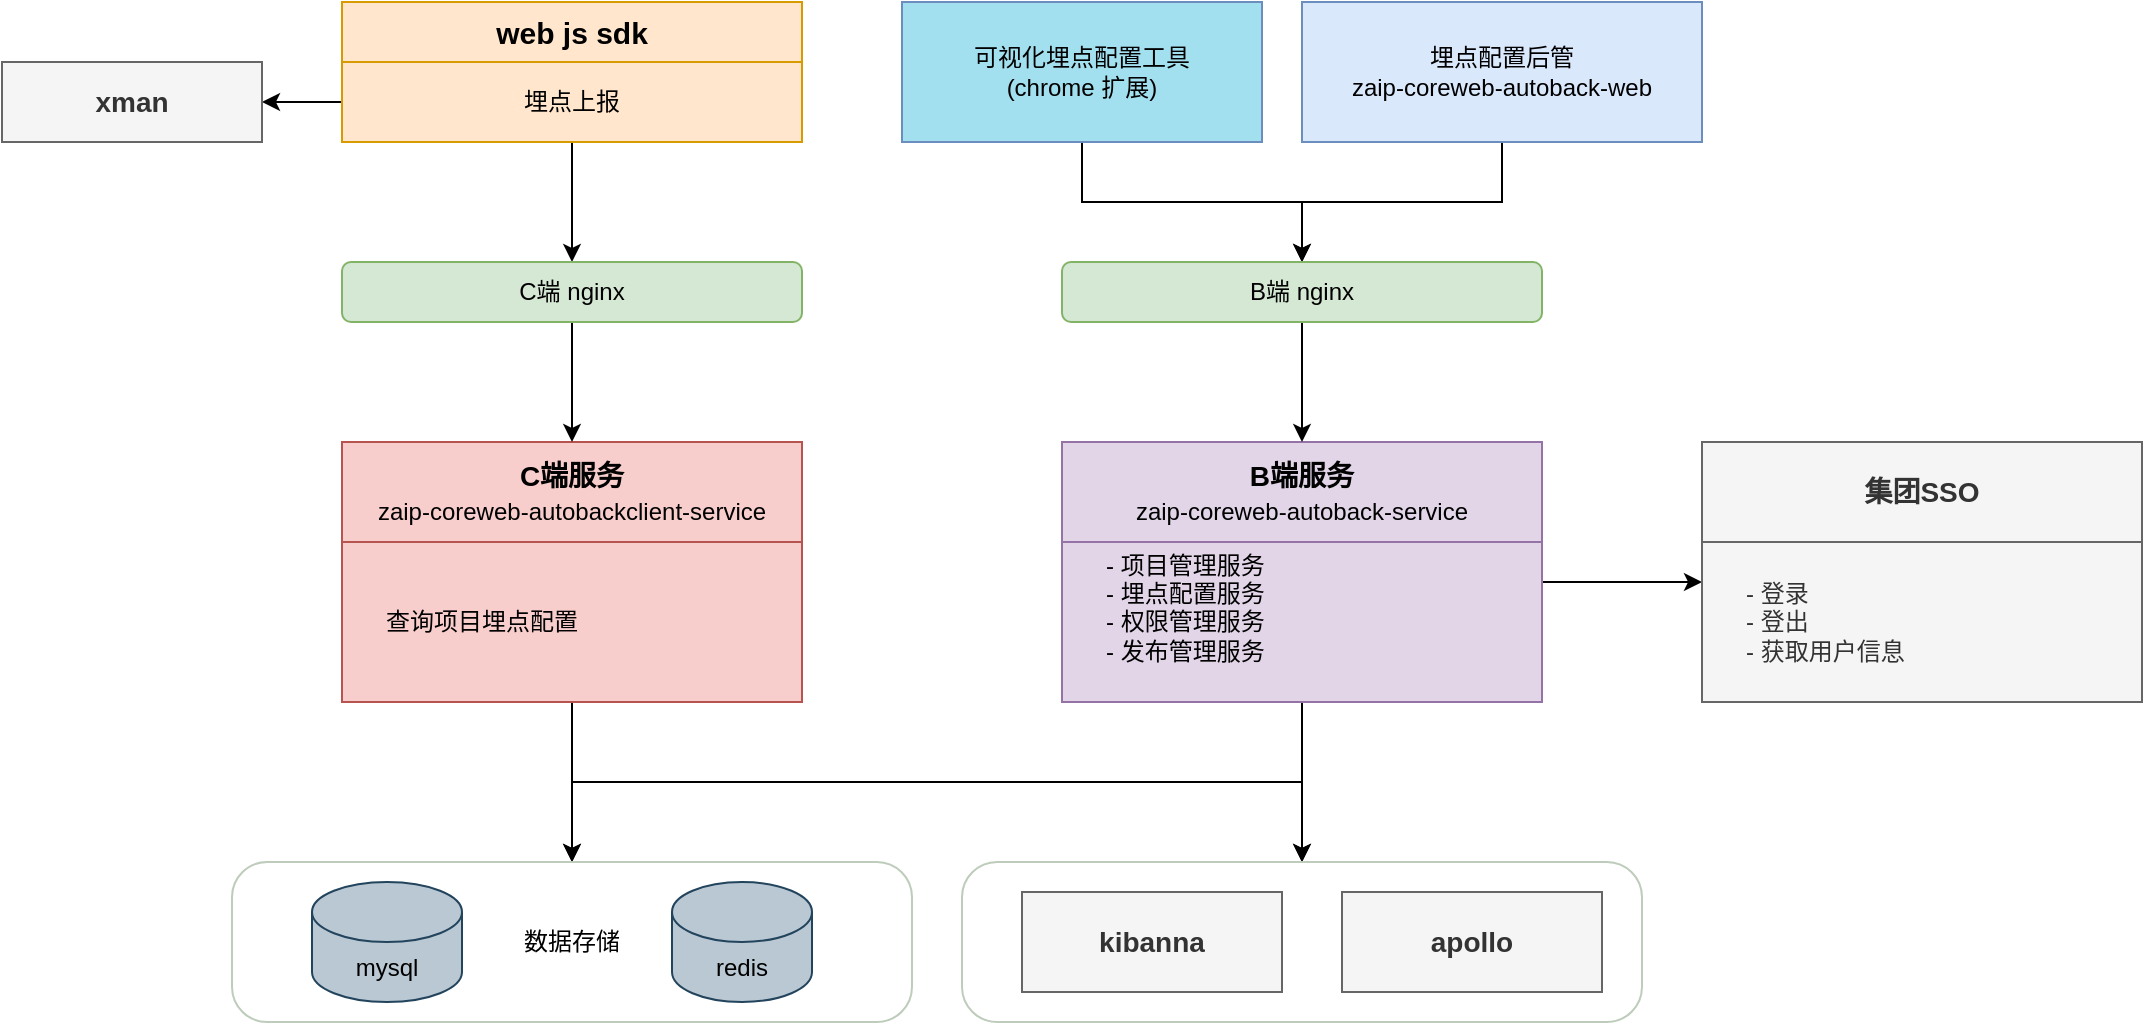 <mxfile version="26.2.12">
  <diagram name="分层架构图" id="iSVcDsmyzLqEdLnjOtEb">
    <mxGraphModel dx="2597" dy="824" grid="1" gridSize="10" guides="1" tooltips="1" connect="1" arrows="1" fold="1" page="1" pageScale="1" pageWidth="1169" pageHeight="827" math="0" shadow="0">
      <root>
        <mxCell id="0" />
        <mxCell id="1" parent="0" />
        <mxCell id="VGJzJ55Yt3Gp-UUYRj1f-1" value="&lt;div&gt;&lt;b&gt;&lt;font style=&quot;font-size: 15px;&quot;&gt;web js sdk&lt;/font&gt;&lt;/b&gt;&lt;/div&gt;" style="rounded=0;whiteSpace=wrap;html=1;fillColor=#ffe6cc;strokeColor=#d79b00;" parent="1" vertex="1">
          <mxGeometry x="-480" y="140" width="230" height="30" as="geometry" />
        </mxCell>
        <mxCell id="4z941F-OSkqxANPZ7udz-10" style="edgeStyle=orthogonalEdgeStyle;rounded=0;orthogonalLoop=1;jettySize=auto;html=1;" edge="1" parent="1" source="VGJzJ55Yt3Gp-UUYRj1f-2" target="VGJzJ55Yt3Gp-UUYRj1f-23">
          <mxGeometry relative="1" as="geometry" />
        </mxCell>
        <mxCell id="VGJzJ55Yt3Gp-UUYRj1f-2" value="可视化埋点配置工具&lt;br&gt;(chrome 扩展)" style="rounded=0;whiteSpace=wrap;html=1;fillColor=light-dark(#a3e0ef, #1d293b);strokeColor=#6c8ebf;" parent="1" vertex="1">
          <mxGeometry x="-200" y="140" width="180" height="70" as="geometry" />
        </mxCell>
        <mxCell id="k4Nuz_xcB-CkwzQxemxn-16" style="edgeStyle=orthogonalEdgeStyle;rounded=0;orthogonalLoop=1;jettySize=auto;html=1;exitX=0;exitY=0.5;exitDx=0;exitDy=0;entryX=1;entryY=0.5;entryDx=0;entryDy=0;" parent="1" source="VGJzJ55Yt3Gp-UUYRj1f-3" target="k4Nuz_xcB-CkwzQxemxn-9" edge="1">
          <mxGeometry relative="1" as="geometry" />
        </mxCell>
        <mxCell id="4z941F-OSkqxANPZ7udz-6" style="edgeStyle=orthogonalEdgeStyle;rounded=0;orthogonalLoop=1;jettySize=auto;html=1;exitX=0.5;exitY=1;exitDx=0;exitDy=0;entryX=0.5;entryY=0;entryDx=0;entryDy=0;" edge="1" parent="1" source="VGJzJ55Yt3Gp-UUYRj1f-3" target="4z941F-OSkqxANPZ7udz-5">
          <mxGeometry relative="1" as="geometry" />
        </mxCell>
        <mxCell id="VGJzJ55Yt3Gp-UUYRj1f-3" value="埋点上报" style="rounded=0;whiteSpace=wrap;html=1;fillColor=#ffe6cc;strokeColor=#d79b00;" parent="1" vertex="1">
          <mxGeometry x="-480" y="170" width="230" height="40" as="geometry" />
        </mxCell>
        <mxCell id="4z941F-OSkqxANPZ7udz-11" value="" style="edgeStyle=orthogonalEdgeStyle;rounded=0;orthogonalLoop=1;jettySize=auto;html=1;" edge="1" parent="1" source="VGJzJ55Yt3Gp-UUYRj1f-4" target="VGJzJ55Yt3Gp-UUYRj1f-23">
          <mxGeometry relative="1" as="geometry" />
        </mxCell>
        <mxCell id="VGJzJ55Yt3Gp-UUYRj1f-4" value="埋点配置后管&lt;br&gt;zaip-coreweb-autoback-web" style="rounded=0;whiteSpace=wrap;html=1;fillColor=#dae8fc;strokeColor=#6c8ebf;" parent="1" vertex="1">
          <mxGeometry y="140" width="200" height="70" as="geometry" />
        </mxCell>
        <mxCell id="VGJzJ55Yt3Gp-UUYRj1f-6" value="C端服务&lt;br&gt;&lt;span style=&quot;font-size: 12px; font-weight: 400;&quot;&gt;zaip-coreweb-autobackclient-service&lt;/span&gt;" style="rounded=0;whiteSpace=wrap;html=1;fontStyle=1;fontSize=14;fillColor=#f8cecc;strokeColor=#b85450;" parent="1" vertex="1">
          <mxGeometry x="-480" y="360" width="230" height="50" as="geometry" />
        </mxCell>
        <mxCell id="VGJzJ55Yt3Gp-UUYRj1f-7" value="B端服务&lt;br style=&quot;font-size: 12px; font-weight: 400;&quot;&gt;&lt;span style=&quot;font-size: 12px; font-weight: 400;&quot;&gt;zaip-coreweb-autoback-service&lt;/span&gt;" style="rounded=0;whiteSpace=wrap;html=1;fontStyle=1;fontSize=14;fillColor=#e1d5e7;strokeColor=#9673a6;" parent="1" vertex="1">
          <mxGeometry x="-120" y="360" width="240" height="50" as="geometry" />
        </mxCell>
        <mxCell id="k4Nuz_xcB-CkwzQxemxn-19" style="edgeStyle=orthogonalEdgeStyle;rounded=0;orthogonalLoop=1;jettySize=auto;html=1;exitX=0.5;exitY=1;exitDx=0;exitDy=0;entryX=0.5;entryY=0;entryDx=0;entryDy=0;" parent="1" source="VGJzJ55Yt3Gp-UUYRj1f-8" target="VGJzJ55Yt3Gp-UUYRj1f-38" edge="1">
          <mxGeometry relative="1" as="geometry" />
        </mxCell>
        <mxCell id="k4Nuz_xcB-CkwzQxemxn-20" style="edgeStyle=orthogonalEdgeStyle;rounded=0;orthogonalLoop=1;jettySize=auto;html=1;exitX=0.5;exitY=1;exitDx=0;exitDy=0;entryX=0.5;entryY=0;entryDx=0;entryDy=0;" parent="1" source="VGJzJ55Yt3Gp-UUYRj1f-8" target="k4Nuz_xcB-CkwzQxemxn-14" edge="1">
          <mxGeometry relative="1" as="geometry" />
        </mxCell>
        <mxCell id="VGJzJ55Yt3Gp-UUYRj1f-8" value="查询项目埋点配置" style="rounded=0;whiteSpace=wrap;html=1;spacingLeft=20;fillColor=#f8cecc;strokeColor=#b85450;align=left;" parent="1" vertex="1">
          <mxGeometry x="-480" y="410" width="230" height="80" as="geometry" />
        </mxCell>
        <mxCell id="VGJzJ55Yt3Gp-UUYRj1f-32" style="edgeStyle=orthogonalEdgeStyle;rounded=0;orthogonalLoop=1;jettySize=auto;html=1;exitX=1;exitY=0.25;exitDx=0;exitDy=0;entryX=0;entryY=0.25;entryDx=0;entryDy=0;" parent="1" source="VGJzJ55Yt3Gp-UUYRj1f-9" target="VGJzJ55Yt3Gp-UUYRj1f-11" edge="1">
          <mxGeometry relative="1" as="geometry" />
        </mxCell>
        <mxCell id="k4Nuz_xcB-CkwzQxemxn-17" style="edgeStyle=orthogonalEdgeStyle;rounded=0;orthogonalLoop=1;jettySize=auto;html=1;exitX=0.5;exitY=1;exitDx=0;exitDy=0;" parent="1" source="VGJzJ55Yt3Gp-UUYRj1f-9" target="k4Nuz_xcB-CkwzQxemxn-14" edge="1">
          <mxGeometry relative="1" as="geometry" />
        </mxCell>
        <mxCell id="k4Nuz_xcB-CkwzQxemxn-21" style="edgeStyle=orthogonalEdgeStyle;rounded=0;orthogonalLoop=1;jettySize=auto;html=1;exitX=0.5;exitY=1;exitDx=0;exitDy=0;entryX=0.5;entryY=0;entryDx=0;entryDy=0;" parent="1" source="VGJzJ55Yt3Gp-UUYRj1f-9" target="VGJzJ55Yt3Gp-UUYRj1f-38" edge="1">
          <mxGeometry relative="1" as="geometry" />
        </mxCell>
        <mxCell id="VGJzJ55Yt3Gp-UUYRj1f-9" value="- 项目管理服务&lt;br&gt;- 埋点配置服务&lt;br&gt;- 权限管理服务&lt;br&gt;- 发布管理服务&lt;div&gt;&lt;br&gt;&lt;/div&gt;" style="rounded=0;whiteSpace=wrap;html=1;align=left;spacingLeft=20;fillColor=#e1d5e7;strokeColor=#9673a6;" parent="1" vertex="1">
          <mxGeometry x="-120" y="410" width="240" height="80" as="geometry" />
        </mxCell>
        <mxCell id="VGJzJ55Yt3Gp-UUYRj1f-10" value="集团SSO" style="rounded=0;whiteSpace=wrap;html=1;fontStyle=1;fontSize=14;fillColor=#f5f5f5;fontColor=#333333;strokeColor=#666666;" parent="1" vertex="1">
          <mxGeometry x="200" y="360" width="220" height="50" as="geometry" />
        </mxCell>
        <mxCell id="VGJzJ55Yt3Gp-UUYRj1f-11" value="&lt;div&gt;- 登录&lt;br&gt;- 登出&lt;br&gt;- 获取用户信息&lt;/div&gt;" style="rounded=0;whiteSpace=wrap;html=1;align=left;spacingLeft=20;fillColor=#f5f5f5;fontColor=#333333;strokeColor=#666666;" parent="1" vertex="1">
          <mxGeometry x="200" y="410" width="220" height="80" as="geometry" />
        </mxCell>
        <mxCell id="4z941F-OSkqxANPZ7udz-12" style="edgeStyle=orthogonalEdgeStyle;rounded=0;orthogonalLoop=1;jettySize=auto;html=1;exitX=0.5;exitY=1;exitDx=0;exitDy=0;entryX=0.5;entryY=0;entryDx=0;entryDy=0;" edge="1" parent="1" source="VGJzJ55Yt3Gp-UUYRj1f-23" target="VGJzJ55Yt3Gp-UUYRj1f-7">
          <mxGeometry relative="1" as="geometry" />
        </mxCell>
        <mxCell id="VGJzJ55Yt3Gp-UUYRj1f-23" value="B端 nginx" style="rounded=1;whiteSpace=wrap;html=1;fillColor=#d5e8d4;strokeColor=#82b366;glass=0;shadow=0;imageAspect=1;movable=1;resizable=1;rotatable=1;deletable=1;gradientColor=none;editable=1;locked=0;connectable=1;rotation=0;" parent="1" vertex="1">
          <mxGeometry x="-120" y="270" width="240" height="30" as="geometry" />
        </mxCell>
        <mxCell id="VGJzJ55Yt3Gp-UUYRj1f-34" value="redis" style="shape=cylinder3;whiteSpace=wrap;html=1;boundedLbl=1;backgroundOutline=1;size=15;fillColor=#bac8d3;strokeColor=#23445d;" parent="1" vertex="1">
          <mxGeometry x="-315" y="580" width="70" height="60" as="geometry" />
        </mxCell>
        <mxCell id="VGJzJ55Yt3Gp-UUYRj1f-38" value="数据存储" style="rounded=1;whiteSpace=wrap;html=1;fillColor=none;arcSize=22;strokeColor=light-dark(#beccbb, #ededed);" parent="1" vertex="1">
          <mxGeometry x="-535" y="570" width="340" height="80" as="geometry" />
        </mxCell>
        <mxCell id="VGJzJ55Yt3Gp-UUYRj1f-33" value="mysql" style="shape=cylinder3;whiteSpace=wrap;html=1;boundedLbl=1;backgroundOutline=1;size=15;fillColor=#bac8d3;strokeColor=#23445d;" parent="1" vertex="1">
          <mxGeometry x="-495" y="580" width="75" height="60" as="geometry" />
        </mxCell>
        <mxCell id="k4Nuz_xcB-CkwzQxemxn-9" value="xman" style="rounded=0;whiteSpace=wrap;html=1;fontStyle=1;fontSize=14;fillColor=#f5f5f5;fontColor=#333333;strokeColor=#666666;" parent="1" vertex="1">
          <mxGeometry x="-650" y="170" width="130" height="40" as="geometry" />
        </mxCell>
        <mxCell id="k4Nuz_xcB-CkwzQxemxn-12" value="kibanna" style="rounded=0;whiteSpace=wrap;html=1;fontStyle=1;fontSize=14;fillColor=#f5f5f5;fontColor=#333333;strokeColor=#666666;" parent="1" vertex="1">
          <mxGeometry x="-140" y="585" width="130" height="50" as="geometry" />
        </mxCell>
        <mxCell id="k4Nuz_xcB-CkwzQxemxn-13" value="apollo" style="rounded=0;whiteSpace=wrap;html=1;fontStyle=1;fontSize=14;fillColor=#f5f5f5;fontColor=#333333;strokeColor=#666666;" parent="1" vertex="1">
          <mxGeometry x="20" y="585" width="130" height="50" as="geometry" />
        </mxCell>
        <mxCell id="k4Nuz_xcB-CkwzQxemxn-14" value="" style="rounded=1;whiteSpace=wrap;html=1;fillColor=none;arcSize=22;strokeColor=light-dark(#beccbb, #ededed);" parent="1" vertex="1">
          <mxGeometry x="-170" y="570" width="340" height="80" as="geometry" />
        </mxCell>
        <mxCell id="4z941F-OSkqxANPZ7udz-7" style="edgeStyle=orthogonalEdgeStyle;rounded=0;orthogonalLoop=1;jettySize=auto;html=1;exitX=0.5;exitY=1;exitDx=0;exitDy=0;entryX=0.5;entryY=0;entryDx=0;entryDy=0;" edge="1" parent="1" source="4z941F-OSkqxANPZ7udz-5" target="VGJzJ55Yt3Gp-UUYRj1f-6">
          <mxGeometry relative="1" as="geometry" />
        </mxCell>
        <mxCell id="4z941F-OSkqxANPZ7udz-5" value="C端 nginx" style="rounded=1;whiteSpace=wrap;html=1;fillColor=#d5e8d4;strokeColor=#82b366;glass=0;shadow=0;imageAspect=1;movable=1;resizable=1;rotatable=1;deletable=1;gradientColor=none;editable=1;locked=0;connectable=1;rotation=0;" vertex="1" parent="1">
          <mxGeometry x="-480" y="270" width="230" height="30" as="geometry" />
        </mxCell>
      </root>
    </mxGraphModel>
  </diagram>
</mxfile>
